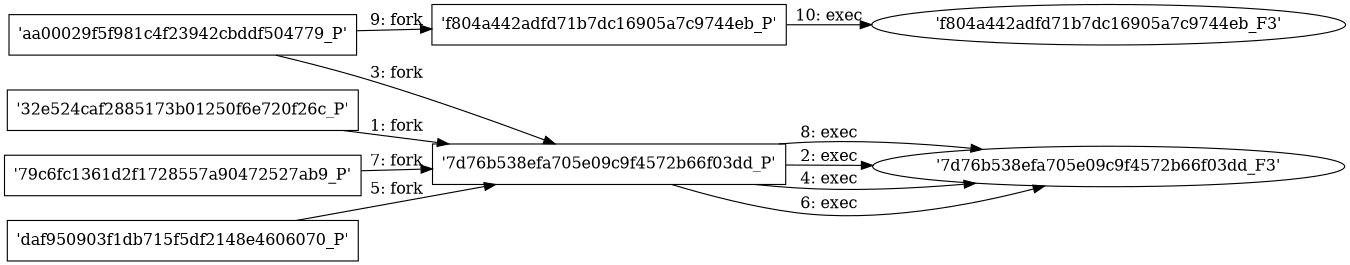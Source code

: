 digraph "D:\Learning\Paper\apt\基于CTI的攻击预警\Dataset\攻击图\ASGfromALLCTI\Security Intelligence Report Discover the top cybersecurity threats by country.dot" {
rankdir="LR"
size="9"
fixedsize="false"
splines="true"
nodesep=0.3
ranksep=0
fontsize=10
overlap="scalexy"
engine= "neato"
	"'32e524caf2885173b01250f6e720f26c_P'" [node_type=Process shape=box]
	"'7d76b538efa705e09c9f4572b66f03dd_P'" [node_type=Process shape=box]
	"'32e524caf2885173b01250f6e720f26c_P'" -> "'7d76b538efa705e09c9f4572b66f03dd_P'" [label="1: fork"]
	"'7d76b538efa705e09c9f4572b66f03dd_P'" [node_type=Process shape=box]
	"'7d76b538efa705e09c9f4572b66f03dd_F3'" [node_type=File shape=ellipse]
	"'7d76b538efa705e09c9f4572b66f03dd_P'" -> "'7d76b538efa705e09c9f4572b66f03dd_F3'" [label="2: exec"]
	"'aa00029f5f981c4f23942cbddf504779_P'" [node_type=Process shape=box]
	"'7d76b538efa705e09c9f4572b66f03dd_P'" [node_type=Process shape=box]
	"'aa00029f5f981c4f23942cbddf504779_P'" -> "'7d76b538efa705e09c9f4572b66f03dd_P'" [label="3: fork"]
	"'7d76b538efa705e09c9f4572b66f03dd_P'" [node_type=Process shape=box]
	"'7d76b538efa705e09c9f4572b66f03dd_F3'" [node_type=File shape=ellipse]
	"'7d76b538efa705e09c9f4572b66f03dd_P'" -> "'7d76b538efa705e09c9f4572b66f03dd_F3'" [label="4: exec"]
	"'daf950903f1db715f5df2148e4606070_P'" [node_type=Process shape=box]
	"'7d76b538efa705e09c9f4572b66f03dd_P'" [node_type=Process shape=box]
	"'daf950903f1db715f5df2148e4606070_P'" -> "'7d76b538efa705e09c9f4572b66f03dd_P'" [label="5: fork"]
	"'7d76b538efa705e09c9f4572b66f03dd_P'" [node_type=Process shape=box]
	"'7d76b538efa705e09c9f4572b66f03dd_F3'" [node_type=File shape=ellipse]
	"'7d76b538efa705e09c9f4572b66f03dd_P'" -> "'7d76b538efa705e09c9f4572b66f03dd_F3'" [label="6: exec"]
	"'79c6fc1361d2f1728557a90472527ab9_P'" [node_type=Process shape=box]
	"'7d76b538efa705e09c9f4572b66f03dd_P'" [node_type=Process shape=box]
	"'79c6fc1361d2f1728557a90472527ab9_P'" -> "'7d76b538efa705e09c9f4572b66f03dd_P'" [label="7: fork"]
	"'7d76b538efa705e09c9f4572b66f03dd_P'" [node_type=Process shape=box]
	"'7d76b538efa705e09c9f4572b66f03dd_F3'" [node_type=File shape=ellipse]
	"'7d76b538efa705e09c9f4572b66f03dd_P'" -> "'7d76b538efa705e09c9f4572b66f03dd_F3'" [label="8: exec"]
	"'aa00029f5f981c4f23942cbddf504779_P'" [node_type=Process shape=box]
	"'f804a442adfd71b7dc16905a7c9744eb_P'" [node_type=Process shape=box]
	"'aa00029f5f981c4f23942cbddf504779_P'" -> "'f804a442adfd71b7dc16905a7c9744eb_P'" [label="9: fork"]
	"'f804a442adfd71b7dc16905a7c9744eb_P'" [node_type=Process shape=box]
	"'f804a442adfd71b7dc16905a7c9744eb_F3'" [node_type=File shape=ellipse]
	"'f804a442adfd71b7dc16905a7c9744eb_P'" -> "'f804a442adfd71b7dc16905a7c9744eb_F3'" [label="10: exec"]
}
